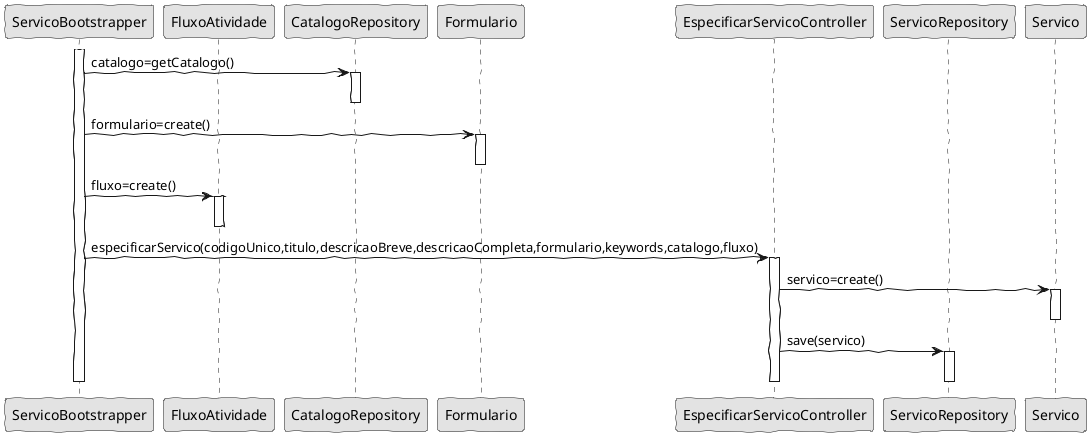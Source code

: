 @startuml

'http://plantuml.com/skinparam.html
skinparam handwritten true
skinparam monochrome true
skinparam packageStyle rect
skinparam defaultFontName FG Virgil
skinparam shadowing false

participant ServicoBootstrapper as Bootstrapper

participant FluxoAtividade as FluxoAtividade
participant CatalogoRepository as CRepository 
participant Formulario as FRepository 
participant EspecificarServicoController as Controller
participant ServicoRepository as SRepository 
participant Servico as Servico

activate Bootstrapper

Bootstrapper -> CRepository : catalogo=getCatalogo()
activate CRepository
deactivate CRepository

Bootstrapper -> FRepository : formulario=create()
activate FRepository
deactivate FRepository

Bootstrapper -> FluxoAtividade : fluxo=create()
activate FluxoAtividade
deactivate FluxoAtividade

Bootstrapper -> Controller : especificarServico(codigoUnico,titulo,descricaoBreve,descricaoCompleta,formulario,keywords,catalogo,fluxo)
activate Controller
Controller -> Servico : servico=create()
activate Servico
deactivate Servico
Controller -> SRepository : save(servico)
activate SRepository
deactivate SRepository
deactivate Controller

deactivate Bootstrapper

@enduml
